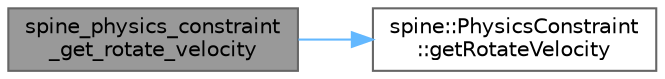 digraph "spine_physics_constraint_get_rotate_velocity"
{
 // LATEX_PDF_SIZE
  bgcolor="transparent";
  edge [fontname=Helvetica,fontsize=10,labelfontname=Helvetica,labelfontsize=10];
  node [fontname=Helvetica,fontsize=10,shape=box,height=0.2,width=0.4];
  rankdir="LR";
  Node1 [id="Node000001",label="spine_physics_constraint\l_get_rotate_velocity",height=0.2,width=0.4,color="gray40", fillcolor="grey60", style="filled", fontcolor="black",tooltip=" "];
  Node1 -> Node2 [id="edge1_Node000001_Node000002",color="steelblue1",style="solid",tooltip=" "];
  Node2 [id="Node000002",label="spine::PhysicsConstraint\l::getRotateVelocity",height=0.2,width=0.4,color="grey40", fillcolor="white", style="filled",URL="$classspine_1_1_physics_constraint.html#ac954d4befe0404cfe1a1f72aa6e5b84d",tooltip=" "];
}
